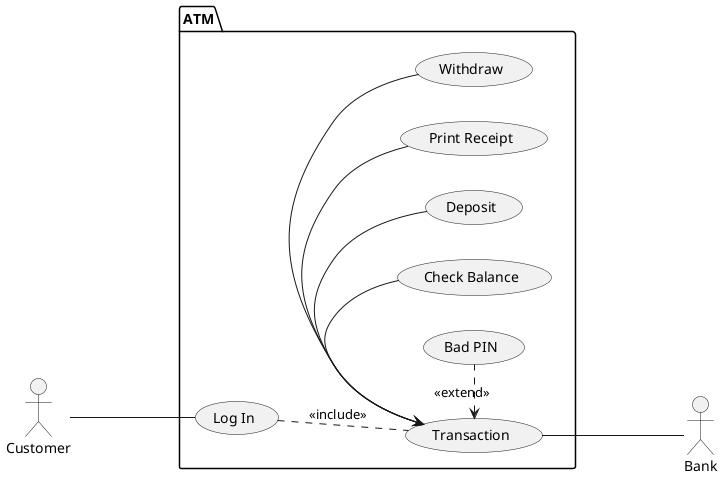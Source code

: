@startuml
skinparam monochrome true
skinparam classAttributeIconSize 0
left to right direction
:Customer:
:Bank:
package ATM {    
  (Transaction)
  together {
    (Withdraw)
    (Check Balance) as (Check)
    (Deposit)
    (Print Receipt) as (Print)
  }
  (Bad PIN) as (Bad)
  (Log In) as (Log)
}
Transaction <- Withdraw
Transaction <- Print
Transaction <- Deposit
Transaction <- Check
Transaction <. Bad : <<extend>>

Customer --- Log 
Log .. Transaction : <<include>>
Transaction --- Bank 
@enduml
